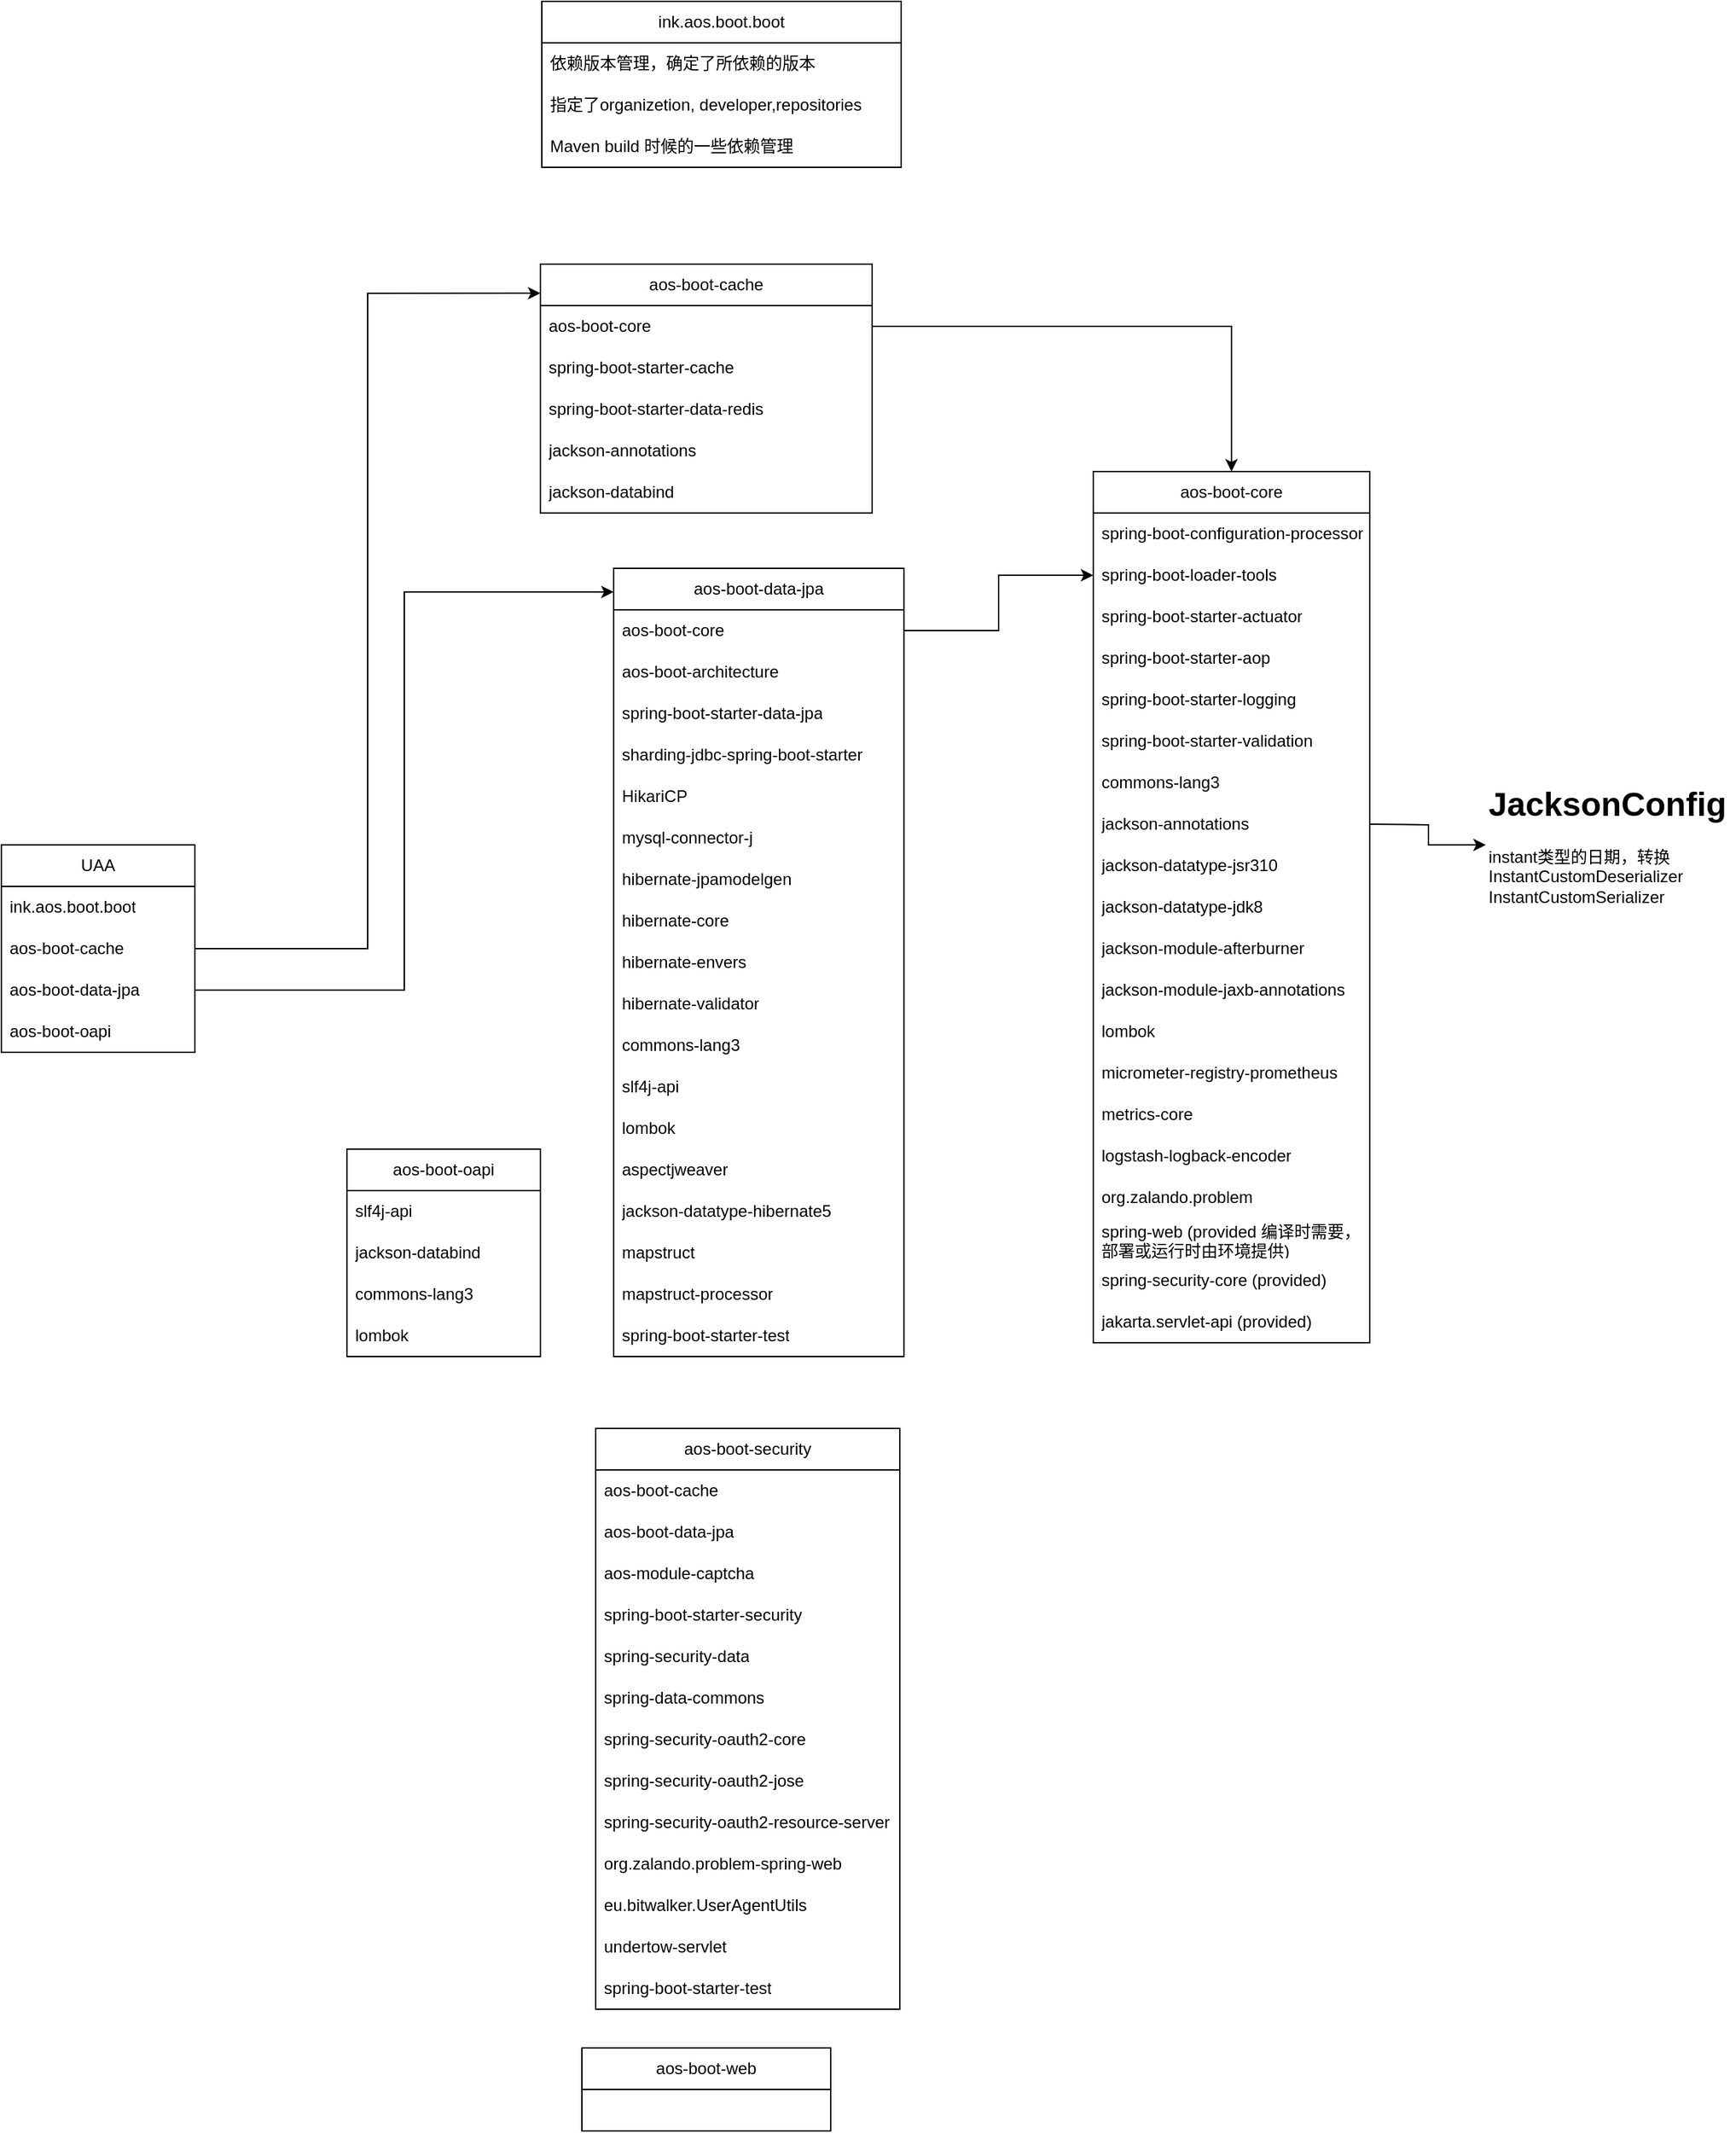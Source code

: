 <mxfile version="24.7.17">
  <diagram name="Page-1" id="LvqBapiOOyRpvTplxz8j">
    <mxGraphModel dx="1674" dy="746" grid="1" gridSize="10" guides="1" tooltips="1" connect="1" arrows="1" fold="1" page="1" pageScale="1" pageWidth="850" pageHeight="1100" math="0" shadow="0">
      <root>
        <mxCell id="0" />
        <mxCell id="1" parent="0" />
        <mxCell id="msZy4VPRfTfWuvWsuMTi-1" value="UAA" style="swimlane;fontStyle=0;childLayout=stackLayout;horizontal=1;startSize=30;horizontalStack=0;resizeParent=1;resizeParentMax=0;resizeLast=0;collapsible=1;marginBottom=0;whiteSpace=wrap;html=1;" vertex="1" parent="1">
          <mxGeometry x="10" y="620" width="140" height="150" as="geometry" />
        </mxCell>
        <mxCell id="msZy4VPRfTfWuvWsuMTi-2" value="ink.aos.boot.boot" style="text;strokeColor=none;fillColor=none;align=left;verticalAlign=middle;spacingLeft=4;spacingRight=4;overflow=hidden;points=[[0,0.5],[1,0.5]];portConstraint=eastwest;rotatable=0;whiteSpace=wrap;html=1;" vertex="1" parent="msZy4VPRfTfWuvWsuMTi-1">
          <mxGeometry y="30" width="140" height="30" as="geometry" />
        </mxCell>
        <mxCell id="msZy4VPRfTfWuvWsuMTi-3" value="aos-boot-cache" style="text;strokeColor=none;fillColor=none;align=left;verticalAlign=middle;spacingLeft=4;spacingRight=4;overflow=hidden;points=[[0,0.5],[1,0.5]];portConstraint=eastwest;rotatable=0;whiteSpace=wrap;html=1;" vertex="1" parent="msZy4VPRfTfWuvWsuMTi-1">
          <mxGeometry y="60" width="140" height="30" as="geometry" />
        </mxCell>
        <mxCell id="msZy4VPRfTfWuvWsuMTi-4" value="aos-boot-data-jpa" style="text;strokeColor=none;fillColor=none;align=left;verticalAlign=middle;spacingLeft=4;spacingRight=4;overflow=hidden;points=[[0,0.5],[1,0.5]];portConstraint=eastwest;rotatable=0;whiteSpace=wrap;html=1;" vertex="1" parent="msZy4VPRfTfWuvWsuMTi-1">
          <mxGeometry y="90" width="140" height="30" as="geometry" />
        </mxCell>
        <mxCell id="msZy4VPRfTfWuvWsuMTi-11" value="aos-boot-oapi" style="text;strokeColor=none;fillColor=none;align=left;verticalAlign=middle;spacingLeft=4;spacingRight=4;overflow=hidden;points=[[0,0.5],[1,0.5]];portConstraint=eastwest;rotatable=0;whiteSpace=wrap;html=1;" vertex="1" parent="msZy4VPRfTfWuvWsuMTi-1">
          <mxGeometry y="120" width="140" height="30" as="geometry" />
        </mxCell>
        <mxCell id="msZy4VPRfTfWuvWsuMTi-7" value="&lt;span style=&quot;text-align: left;&quot;&gt;ink.aos.boot.boot&lt;/span&gt;" style="swimlane;fontStyle=0;childLayout=stackLayout;horizontal=1;startSize=30;horizontalStack=0;resizeParent=1;resizeParentMax=0;resizeLast=0;collapsible=1;marginBottom=0;whiteSpace=wrap;html=1;" vertex="1" parent="1">
          <mxGeometry x="401" y="10" width="260" height="120" as="geometry" />
        </mxCell>
        <mxCell id="msZy4VPRfTfWuvWsuMTi-8" value="依赖版本管理，确定了所依赖的版本" style="text;strokeColor=none;fillColor=none;align=left;verticalAlign=middle;spacingLeft=4;spacingRight=4;overflow=hidden;points=[[0,0.5],[1,0.5]];portConstraint=eastwest;rotatable=0;whiteSpace=wrap;html=1;" vertex="1" parent="msZy4VPRfTfWuvWsuMTi-7">
          <mxGeometry y="30" width="260" height="30" as="geometry" />
        </mxCell>
        <mxCell id="msZy4VPRfTfWuvWsuMTi-9" value="指定了organizetion, developer,repositories" style="text;strokeColor=none;fillColor=none;align=left;verticalAlign=middle;spacingLeft=4;spacingRight=4;overflow=hidden;points=[[0,0.5],[1,0.5]];portConstraint=eastwest;rotatable=0;whiteSpace=wrap;html=1;" vertex="1" parent="msZy4VPRfTfWuvWsuMTi-7">
          <mxGeometry y="60" width="260" height="30" as="geometry" />
        </mxCell>
        <mxCell id="msZy4VPRfTfWuvWsuMTi-10" value="Maven build 时候的一些依赖管理" style="text;strokeColor=none;fillColor=none;align=left;verticalAlign=middle;spacingLeft=4;spacingRight=4;overflow=hidden;points=[[0,0.5],[1,0.5]];portConstraint=eastwest;rotatable=0;whiteSpace=wrap;html=1;" vertex="1" parent="msZy4VPRfTfWuvWsuMTi-7">
          <mxGeometry y="90" width="260" height="30" as="geometry" />
        </mxCell>
        <mxCell id="msZy4VPRfTfWuvWsuMTi-12" value="&lt;span style=&quot;text-align: left;&quot;&gt;aos-boot-cache&lt;/span&gt;" style="swimlane;fontStyle=0;childLayout=stackLayout;horizontal=1;startSize=30;horizontalStack=0;resizeParent=1;resizeParentMax=0;resizeLast=0;collapsible=1;marginBottom=0;whiteSpace=wrap;html=1;" vertex="1" parent="1">
          <mxGeometry x="400" y="200" width="240" height="180" as="geometry" />
        </mxCell>
        <mxCell id="msZy4VPRfTfWuvWsuMTi-13" value="aos-boot-core" style="text;strokeColor=none;fillColor=none;align=left;verticalAlign=middle;spacingLeft=4;spacingRight=4;overflow=hidden;points=[[0,0.5],[1,0.5]];portConstraint=eastwest;rotatable=0;whiteSpace=wrap;html=1;" vertex="1" parent="msZy4VPRfTfWuvWsuMTi-12">
          <mxGeometry y="30" width="240" height="30" as="geometry" />
        </mxCell>
        <mxCell id="msZy4VPRfTfWuvWsuMTi-14" value="spring-boot-starter-cache" style="text;strokeColor=none;fillColor=none;align=left;verticalAlign=middle;spacingLeft=4;spacingRight=4;overflow=hidden;points=[[0,0.5],[1,0.5]];portConstraint=eastwest;rotatable=0;whiteSpace=wrap;html=1;" vertex="1" parent="msZy4VPRfTfWuvWsuMTi-12">
          <mxGeometry y="60" width="240" height="30" as="geometry" />
        </mxCell>
        <mxCell id="msZy4VPRfTfWuvWsuMTi-15" value="spring-boot-starter-data-redis" style="text;strokeColor=none;fillColor=none;align=left;verticalAlign=middle;spacingLeft=4;spacingRight=4;overflow=hidden;points=[[0,0.5],[1,0.5]];portConstraint=eastwest;rotatable=0;whiteSpace=wrap;html=1;" vertex="1" parent="msZy4VPRfTfWuvWsuMTi-12">
          <mxGeometry y="90" width="240" height="30" as="geometry" />
        </mxCell>
        <mxCell id="msZy4VPRfTfWuvWsuMTi-16" value="jackson-annotations" style="text;strokeColor=none;fillColor=none;align=left;verticalAlign=middle;spacingLeft=4;spacingRight=4;overflow=hidden;points=[[0,0.5],[1,0.5]];portConstraint=eastwest;rotatable=0;whiteSpace=wrap;html=1;" vertex="1" parent="msZy4VPRfTfWuvWsuMTi-12">
          <mxGeometry y="120" width="240" height="30" as="geometry" />
        </mxCell>
        <mxCell id="msZy4VPRfTfWuvWsuMTi-17" value="jackson-databind" style="text;strokeColor=none;fillColor=none;align=left;verticalAlign=middle;spacingLeft=4;spacingRight=4;overflow=hidden;points=[[0,0.5],[1,0.5]];portConstraint=eastwest;rotatable=0;whiteSpace=wrap;html=1;" vertex="1" parent="msZy4VPRfTfWuvWsuMTi-12">
          <mxGeometry y="150" width="240" height="30" as="geometry" />
        </mxCell>
        <mxCell id="msZy4VPRfTfWuvWsuMTi-20" value="aos-boot-data-jpa" style="swimlane;fontStyle=0;childLayout=stackLayout;horizontal=1;startSize=30;horizontalStack=0;resizeParent=1;resizeParentMax=0;resizeLast=0;collapsible=1;marginBottom=0;whiteSpace=wrap;html=1;" vertex="1" parent="1">
          <mxGeometry x="453" y="420" width="210" height="570" as="geometry" />
        </mxCell>
        <mxCell id="msZy4VPRfTfWuvWsuMTi-21" value="aos-boot-core" style="text;strokeColor=none;fillColor=none;align=left;verticalAlign=middle;spacingLeft=4;spacingRight=4;overflow=hidden;points=[[0,0.5],[1,0.5]];portConstraint=eastwest;rotatable=0;whiteSpace=wrap;html=1;" vertex="1" parent="msZy4VPRfTfWuvWsuMTi-20">
          <mxGeometry y="30" width="210" height="30" as="geometry" />
        </mxCell>
        <mxCell id="msZy4VPRfTfWuvWsuMTi-22" value="aos-boot-architecture" style="text;strokeColor=none;fillColor=none;align=left;verticalAlign=middle;spacingLeft=4;spacingRight=4;overflow=hidden;points=[[0,0.5],[1,0.5]];portConstraint=eastwest;rotatable=0;whiteSpace=wrap;html=1;" vertex="1" parent="msZy4VPRfTfWuvWsuMTi-20">
          <mxGeometry y="60" width="210" height="30" as="geometry" />
        </mxCell>
        <mxCell id="msZy4VPRfTfWuvWsuMTi-23" value="spring-boot-starter-data-jpa" style="text;strokeColor=none;fillColor=none;align=left;verticalAlign=middle;spacingLeft=4;spacingRight=4;overflow=hidden;points=[[0,0.5],[1,0.5]];portConstraint=eastwest;rotatable=0;whiteSpace=wrap;html=1;" vertex="1" parent="msZy4VPRfTfWuvWsuMTi-20">
          <mxGeometry y="90" width="210" height="30" as="geometry" />
        </mxCell>
        <mxCell id="msZy4VPRfTfWuvWsuMTi-24" value="sharding-jdbc-spring-boot-starter" style="text;strokeColor=none;fillColor=none;align=left;verticalAlign=middle;spacingLeft=4;spacingRight=4;overflow=hidden;points=[[0,0.5],[1,0.5]];portConstraint=eastwest;rotatable=0;whiteSpace=wrap;html=1;" vertex="1" parent="msZy4VPRfTfWuvWsuMTi-20">
          <mxGeometry y="120" width="210" height="30" as="geometry" />
        </mxCell>
        <mxCell id="msZy4VPRfTfWuvWsuMTi-25" value="HikariCP" style="text;strokeColor=none;fillColor=none;align=left;verticalAlign=middle;spacingLeft=4;spacingRight=4;overflow=hidden;points=[[0,0.5],[1,0.5]];portConstraint=eastwest;rotatable=0;whiteSpace=wrap;html=1;" vertex="1" parent="msZy4VPRfTfWuvWsuMTi-20">
          <mxGeometry y="150" width="210" height="30" as="geometry" />
        </mxCell>
        <mxCell id="msZy4VPRfTfWuvWsuMTi-26" value="mysql-connector-j" style="text;strokeColor=none;fillColor=none;align=left;verticalAlign=middle;spacingLeft=4;spacingRight=4;overflow=hidden;points=[[0,0.5],[1,0.5]];portConstraint=eastwest;rotatable=0;whiteSpace=wrap;html=1;" vertex="1" parent="msZy4VPRfTfWuvWsuMTi-20">
          <mxGeometry y="180" width="210" height="30" as="geometry" />
        </mxCell>
        <mxCell id="msZy4VPRfTfWuvWsuMTi-27" value="hibernate-jpamodelgen" style="text;strokeColor=none;fillColor=none;align=left;verticalAlign=middle;spacingLeft=4;spacingRight=4;overflow=hidden;points=[[0,0.5],[1,0.5]];portConstraint=eastwest;rotatable=0;whiteSpace=wrap;html=1;" vertex="1" parent="msZy4VPRfTfWuvWsuMTi-20">
          <mxGeometry y="210" width="210" height="30" as="geometry" />
        </mxCell>
        <mxCell id="msZy4VPRfTfWuvWsuMTi-28" value="hibernate-core" style="text;strokeColor=none;fillColor=none;align=left;verticalAlign=middle;spacingLeft=4;spacingRight=4;overflow=hidden;points=[[0,0.5],[1,0.5]];portConstraint=eastwest;rotatable=0;whiteSpace=wrap;html=1;" vertex="1" parent="msZy4VPRfTfWuvWsuMTi-20">
          <mxGeometry y="240" width="210" height="30" as="geometry" />
        </mxCell>
        <mxCell id="msZy4VPRfTfWuvWsuMTi-29" value="hibernate-envers" style="text;strokeColor=none;fillColor=none;align=left;verticalAlign=middle;spacingLeft=4;spacingRight=4;overflow=hidden;points=[[0,0.5],[1,0.5]];portConstraint=eastwest;rotatable=0;whiteSpace=wrap;html=1;" vertex="1" parent="msZy4VPRfTfWuvWsuMTi-20">
          <mxGeometry y="270" width="210" height="30" as="geometry" />
        </mxCell>
        <mxCell id="msZy4VPRfTfWuvWsuMTi-30" value="hibernate-validator" style="text;strokeColor=none;fillColor=none;align=left;verticalAlign=middle;spacingLeft=4;spacingRight=4;overflow=hidden;points=[[0,0.5],[1,0.5]];portConstraint=eastwest;rotatable=0;whiteSpace=wrap;html=1;" vertex="1" parent="msZy4VPRfTfWuvWsuMTi-20">
          <mxGeometry y="300" width="210" height="30" as="geometry" />
        </mxCell>
        <mxCell id="msZy4VPRfTfWuvWsuMTi-31" value="commons-lang3" style="text;strokeColor=none;fillColor=none;align=left;verticalAlign=middle;spacingLeft=4;spacingRight=4;overflow=hidden;points=[[0,0.5],[1,0.5]];portConstraint=eastwest;rotatable=0;whiteSpace=wrap;html=1;" vertex="1" parent="msZy4VPRfTfWuvWsuMTi-20">
          <mxGeometry y="330" width="210" height="30" as="geometry" />
        </mxCell>
        <mxCell id="msZy4VPRfTfWuvWsuMTi-32" value="slf4j-api" style="text;strokeColor=none;fillColor=none;align=left;verticalAlign=middle;spacingLeft=4;spacingRight=4;overflow=hidden;points=[[0,0.5],[1,0.5]];portConstraint=eastwest;rotatable=0;whiteSpace=wrap;html=1;" vertex="1" parent="msZy4VPRfTfWuvWsuMTi-20">
          <mxGeometry y="360" width="210" height="30" as="geometry" />
        </mxCell>
        <mxCell id="msZy4VPRfTfWuvWsuMTi-33" value="lombok" style="text;strokeColor=none;fillColor=none;align=left;verticalAlign=middle;spacingLeft=4;spacingRight=4;overflow=hidden;points=[[0,0.5],[1,0.5]];portConstraint=eastwest;rotatable=0;whiteSpace=wrap;html=1;" vertex="1" parent="msZy4VPRfTfWuvWsuMTi-20">
          <mxGeometry y="390" width="210" height="30" as="geometry" />
        </mxCell>
        <mxCell id="msZy4VPRfTfWuvWsuMTi-34" value="aspectjweaver" style="text;strokeColor=none;fillColor=none;align=left;verticalAlign=middle;spacingLeft=4;spacingRight=4;overflow=hidden;points=[[0,0.5],[1,0.5]];portConstraint=eastwest;rotatable=0;whiteSpace=wrap;html=1;" vertex="1" parent="msZy4VPRfTfWuvWsuMTi-20">
          <mxGeometry y="420" width="210" height="30" as="geometry" />
        </mxCell>
        <mxCell id="msZy4VPRfTfWuvWsuMTi-35" value="jackson-datatype-hibernate5" style="text;strokeColor=none;fillColor=none;align=left;verticalAlign=middle;spacingLeft=4;spacingRight=4;overflow=hidden;points=[[0,0.5],[1,0.5]];portConstraint=eastwest;rotatable=0;whiteSpace=wrap;html=1;" vertex="1" parent="msZy4VPRfTfWuvWsuMTi-20">
          <mxGeometry y="450" width="210" height="30" as="geometry" />
        </mxCell>
        <mxCell id="msZy4VPRfTfWuvWsuMTi-36" value="mapstruct" style="text;strokeColor=none;fillColor=none;align=left;verticalAlign=middle;spacingLeft=4;spacingRight=4;overflow=hidden;points=[[0,0.5],[1,0.5]];portConstraint=eastwest;rotatable=0;whiteSpace=wrap;html=1;" vertex="1" parent="msZy4VPRfTfWuvWsuMTi-20">
          <mxGeometry y="480" width="210" height="30" as="geometry" />
        </mxCell>
        <mxCell id="msZy4VPRfTfWuvWsuMTi-37" value="mapstruct-processor" style="text;strokeColor=none;fillColor=none;align=left;verticalAlign=middle;spacingLeft=4;spacingRight=4;overflow=hidden;points=[[0,0.5],[1,0.5]];portConstraint=eastwest;rotatable=0;whiteSpace=wrap;html=1;" vertex="1" parent="msZy4VPRfTfWuvWsuMTi-20">
          <mxGeometry y="510" width="210" height="30" as="geometry" />
        </mxCell>
        <mxCell id="msZy4VPRfTfWuvWsuMTi-38" value="spring-boot-starter-test" style="text;strokeColor=none;fillColor=none;align=left;verticalAlign=middle;spacingLeft=4;spacingRight=4;overflow=hidden;points=[[0,0.5],[1,0.5]];portConstraint=eastwest;rotatable=0;whiteSpace=wrap;html=1;" vertex="1" parent="msZy4VPRfTfWuvWsuMTi-20">
          <mxGeometry y="540" width="210" height="30" as="geometry" />
        </mxCell>
        <mxCell id="msZy4VPRfTfWuvWsuMTi-39" style="edgeStyle=orthogonalEdgeStyle;rounded=0;orthogonalLoop=1;jettySize=auto;html=1;entryX=0;entryY=0.03;entryDx=0;entryDy=0;entryPerimeter=0;" edge="1" parent="1" source="msZy4VPRfTfWuvWsuMTi-4" target="msZy4VPRfTfWuvWsuMTi-20">
          <mxGeometry relative="1" as="geometry" />
        </mxCell>
        <mxCell id="msZy4VPRfTfWuvWsuMTi-40" value="aos-boot-core" style="swimlane;fontStyle=0;childLayout=stackLayout;horizontal=1;startSize=30;horizontalStack=0;resizeParent=1;resizeParentMax=0;resizeLast=0;collapsible=1;marginBottom=0;whiteSpace=wrap;html=1;" vertex="1" parent="1">
          <mxGeometry x="800" y="350" width="200" height="630" as="geometry" />
        </mxCell>
        <mxCell id="msZy4VPRfTfWuvWsuMTi-41" value="spring-boot-configuration-processor" style="text;strokeColor=none;fillColor=none;align=left;verticalAlign=middle;spacingLeft=4;spacingRight=4;overflow=hidden;points=[[0,0.5],[1,0.5]];portConstraint=eastwest;rotatable=0;whiteSpace=wrap;html=1;" vertex="1" parent="msZy4VPRfTfWuvWsuMTi-40">
          <mxGeometry y="30" width="200" height="30" as="geometry" />
        </mxCell>
        <mxCell id="msZy4VPRfTfWuvWsuMTi-42" value="spring-boot-loader-tools" style="text;strokeColor=none;fillColor=none;align=left;verticalAlign=middle;spacingLeft=4;spacingRight=4;overflow=hidden;points=[[0,0.5],[1,0.5]];portConstraint=eastwest;rotatable=0;whiteSpace=wrap;html=1;" vertex="1" parent="msZy4VPRfTfWuvWsuMTi-40">
          <mxGeometry y="60" width="200" height="30" as="geometry" />
        </mxCell>
        <mxCell id="msZy4VPRfTfWuvWsuMTi-43" value="spring-boot-starter-actuator" style="text;strokeColor=none;fillColor=none;align=left;verticalAlign=middle;spacingLeft=4;spacingRight=4;overflow=hidden;points=[[0,0.5],[1,0.5]];portConstraint=eastwest;rotatable=0;whiteSpace=wrap;html=1;" vertex="1" parent="msZy4VPRfTfWuvWsuMTi-40">
          <mxGeometry y="90" width="200" height="30" as="geometry" />
        </mxCell>
        <mxCell id="msZy4VPRfTfWuvWsuMTi-46" value="spring-boot-starter-aop" style="text;strokeColor=none;fillColor=none;align=left;verticalAlign=middle;spacingLeft=4;spacingRight=4;overflow=hidden;points=[[0,0.5],[1,0.5]];portConstraint=eastwest;rotatable=0;whiteSpace=wrap;html=1;" vertex="1" parent="msZy4VPRfTfWuvWsuMTi-40">
          <mxGeometry y="120" width="200" height="30" as="geometry" />
        </mxCell>
        <mxCell id="msZy4VPRfTfWuvWsuMTi-47" value="spring-boot-starter-logging" style="text;strokeColor=none;fillColor=none;align=left;verticalAlign=middle;spacingLeft=4;spacingRight=4;overflow=hidden;points=[[0,0.5],[1,0.5]];portConstraint=eastwest;rotatable=0;whiteSpace=wrap;html=1;" vertex="1" parent="msZy4VPRfTfWuvWsuMTi-40">
          <mxGeometry y="150" width="200" height="30" as="geometry" />
        </mxCell>
        <mxCell id="msZy4VPRfTfWuvWsuMTi-48" value="spring-boot-starter-validation" style="text;strokeColor=none;fillColor=none;align=left;verticalAlign=middle;spacingLeft=4;spacingRight=4;overflow=hidden;points=[[0,0.5],[1,0.5]];portConstraint=eastwest;rotatable=0;whiteSpace=wrap;html=1;" vertex="1" parent="msZy4VPRfTfWuvWsuMTi-40">
          <mxGeometry y="180" width="200" height="30" as="geometry" />
        </mxCell>
        <mxCell id="msZy4VPRfTfWuvWsuMTi-49" value="commons-lang3" style="text;strokeColor=none;fillColor=none;align=left;verticalAlign=middle;spacingLeft=4;spacingRight=4;overflow=hidden;points=[[0,0.5],[1,0.5]];portConstraint=eastwest;rotatable=0;whiteSpace=wrap;html=1;" vertex="1" parent="msZy4VPRfTfWuvWsuMTi-40">
          <mxGeometry y="210" width="200" height="30" as="geometry" />
        </mxCell>
        <mxCell id="msZy4VPRfTfWuvWsuMTi-50" value="jackson-annotations" style="text;strokeColor=none;fillColor=none;align=left;verticalAlign=middle;spacingLeft=4;spacingRight=4;overflow=hidden;points=[[0,0.5],[1,0.5]];portConstraint=eastwest;rotatable=0;whiteSpace=wrap;html=1;" vertex="1" parent="msZy4VPRfTfWuvWsuMTi-40">
          <mxGeometry y="240" width="200" height="30" as="geometry" />
        </mxCell>
        <mxCell id="msZy4VPRfTfWuvWsuMTi-51" value="jackson-datatype-jsr310" style="text;strokeColor=none;fillColor=none;align=left;verticalAlign=middle;spacingLeft=4;spacingRight=4;overflow=hidden;points=[[0,0.5],[1,0.5]];portConstraint=eastwest;rotatable=0;whiteSpace=wrap;html=1;" vertex="1" parent="msZy4VPRfTfWuvWsuMTi-40">
          <mxGeometry y="270" width="200" height="30" as="geometry" />
        </mxCell>
        <mxCell id="msZy4VPRfTfWuvWsuMTi-52" value="jackson-datatype-jdk8" style="text;strokeColor=none;fillColor=none;align=left;verticalAlign=middle;spacingLeft=4;spacingRight=4;overflow=hidden;points=[[0,0.5],[1,0.5]];portConstraint=eastwest;rotatable=0;whiteSpace=wrap;html=1;" vertex="1" parent="msZy4VPRfTfWuvWsuMTi-40">
          <mxGeometry y="300" width="200" height="30" as="geometry" />
        </mxCell>
        <mxCell id="msZy4VPRfTfWuvWsuMTi-54" value="jackson-module-afterburner" style="text;strokeColor=none;fillColor=none;align=left;verticalAlign=middle;spacingLeft=4;spacingRight=4;overflow=hidden;points=[[0,0.5],[1,0.5]];portConstraint=eastwest;rotatable=0;whiteSpace=wrap;html=1;" vertex="1" parent="msZy4VPRfTfWuvWsuMTi-40">
          <mxGeometry y="330" width="200" height="30" as="geometry" />
        </mxCell>
        <mxCell id="msZy4VPRfTfWuvWsuMTi-53" value="jackson-module-jaxb-annotations" style="text;strokeColor=none;fillColor=none;align=left;verticalAlign=middle;spacingLeft=4;spacingRight=4;overflow=hidden;points=[[0,0.5],[1,0.5]];portConstraint=eastwest;rotatable=0;whiteSpace=wrap;html=1;" vertex="1" parent="msZy4VPRfTfWuvWsuMTi-40">
          <mxGeometry y="360" width="200" height="30" as="geometry" />
        </mxCell>
        <mxCell id="msZy4VPRfTfWuvWsuMTi-55" value="lombok" style="text;strokeColor=none;fillColor=none;align=left;verticalAlign=middle;spacingLeft=4;spacingRight=4;overflow=hidden;points=[[0,0.5],[1,0.5]];portConstraint=eastwest;rotatable=0;whiteSpace=wrap;html=1;" vertex="1" parent="msZy4VPRfTfWuvWsuMTi-40">
          <mxGeometry y="390" width="200" height="30" as="geometry" />
        </mxCell>
        <mxCell id="msZy4VPRfTfWuvWsuMTi-56" value="micrometer-registry-prometheus" style="text;strokeColor=none;fillColor=none;align=left;verticalAlign=middle;spacingLeft=4;spacingRight=4;overflow=hidden;points=[[0,0.5],[1,0.5]];portConstraint=eastwest;rotatable=0;whiteSpace=wrap;html=1;" vertex="1" parent="msZy4VPRfTfWuvWsuMTi-40">
          <mxGeometry y="420" width="200" height="30" as="geometry" />
        </mxCell>
        <mxCell id="msZy4VPRfTfWuvWsuMTi-57" value="metrics-core" style="text;strokeColor=none;fillColor=none;align=left;verticalAlign=middle;spacingLeft=4;spacingRight=4;overflow=hidden;points=[[0,0.5],[1,0.5]];portConstraint=eastwest;rotatable=0;whiteSpace=wrap;html=1;" vertex="1" parent="msZy4VPRfTfWuvWsuMTi-40">
          <mxGeometry y="450" width="200" height="30" as="geometry" />
        </mxCell>
        <mxCell id="msZy4VPRfTfWuvWsuMTi-58" value="logstash-logback-encoder" style="text;strokeColor=none;fillColor=none;align=left;verticalAlign=middle;spacingLeft=4;spacingRight=4;overflow=hidden;points=[[0,0.5],[1,0.5]];portConstraint=eastwest;rotatable=0;whiteSpace=wrap;html=1;" vertex="1" parent="msZy4VPRfTfWuvWsuMTi-40">
          <mxGeometry y="480" width="200" height="30" as="geometry" />
        </mxCell>
        <mxCell id="msZy4VPRfTfWuvWsuMTi-59" value="org.zalando.problem" style="text;strokeColor=none;fillColor=none;align=left;verticalAlign=middle;spacingLeft=4;spacingRight=4;overflow=hidden;points=[[0,0.5],[1,0.5]];portConstraint=eastwest;rotatable=0;whiteSpace=wrap;html=1;" vertex="1" parent="msZy4VPRfTfWuvWsuMTi-40">
          <mxGeometry y="510" width="200" height="30" as="geometry" />
        </mxCell>
        <mxCell id="msZy4VPRfTfWuvWsuMTi-60" value="spring-web (provided 编译时需要，部署或运行时由环境提供)" style="text;strokeColor=none;fillColor=none;align=left;verticalAlign=middle;spacingLeft=4;spacingRight=4;overflow=hidden;points=[[0,0.5],[1,0.5]];portConstraint=eastwest;rotatable=0;whiteSpace=wrap;html=1;" vertex="1" parent="msZy4VPRfTfWuvWsuMTi-40">
          <mxGeometry y="540" width="200" height="30" as="geometry" />
        </mxCell>
        <mxCell id="msZy4VPRfTfWuvWsuMTi-61" value="spring-security-core (provided)" style="text;strokeColor=none;fillColor=none;align=left;verticalAlign=middle;spacingLeft=4;spacingRight=4;overflow=hidden;points=[[0,0.5],[1,0.5]];portConstraint=eastwest;rotatable=0;whiteSpace=wrap;html=1;" vertex="1" parent="msZy4VPRfTfWuvWsuMTi-40">
          <mxGeometry y="570" width="200" height="30" as="geometry" />
        </mxCell>
        <mxCell id="msZy4VPRfTfWuvWsuMTi-62" value="jakarta.servlet-api (provided)" style="text;strokeColor=none;fillColor=none;align=left;verticalAlign=middle;spacingLeft=4;spacingRight=4;overflow=hidden;points=[[0,0.5],[1,0.5]];portConstraint=eastwest;rotatable=0;whiteSpace=wrap;html=1;" vertex="1" parent="msZy4VPRfTfWuvWsuMTi-40">
          <mxGeometry y="600" width="200" height="30" as="geometry" />
        </mxCell>
        <mxCell id="msZy4VPRfTfWuvWsuMTi-44" style="edgeStyle=orthogonalEdgeStyle;rounded=0;orthogonalLoop=1;jettySize=auto;html=1;entryX=0.5;entryY=0;entryDx=0;entryDy=0;" edge="1" parent="1" source="msZy4VPRfTfWuvWsuMTi-13" target="msZy4VPRfTfWuvWsuMTi-40">
          <mxGeometry relative="1" as="geometry" />
        </mxCell>
        <mxCell id="msZy4VPRfTfWuvWsuMTi-45" style="edgeStyle=orthogonalEdgeStyle;rounded=0;orthogonalLoop=1;jettySize=auto;html=1;entryX=0;entryY=0.5;entryDx=0;entryDy=0;" edge="1" parent="1" source="msZy4VPRfTfWuvWsuMTi-21" target="msZy4VPRfTfWuvWsuMTi-42">
          <mxGeometry relative="1" as="geometry" />
        </mxCell>
        <mxCell id="msZy4VPRfTfWuvWsuMTi-63" value="&lt;h1 style=&quot;margin-top: 0px;&quot;&gt;JacksonConfig&lt;/h1&gt;&lt;p&gt;instant类型的日期，转换&lt;br&gt;InstantCustomDeserializer&lt;br&gt;InstantCustomSerializer&lt;/p&gt;" style="text;html=1;whiteSpace=wrap;overflow=hidden;rounded=0;" vertex="1" parent="1">
          <mxGeometry x="1084" y="570" width="180" height="100" as="geometry" />
        </mxCell>
        <mxCell id="msZy4VPRfTfWuvWsuMTi-65" style="edgeStyle=orthogonalEdgeStyle;rounded=0;orthogonalLoop=1;jettySize=auto;html=1;entryX=0;entryY=0.5;entryDx=0;entryDy=0;" edge="1" parent="1" target="msZy4VPRfTfWuvWsuMTi-63">
          <mxGeometry relative="1" as="geometry">
            <mxPoint x="1000" y="605" as="sourcePoint" />
            <mxPoint x="1083.96" y="604" as="targetPoint" />
          </mxGeometry>
        </mxCell>
        <mxCell id="msZy4VPRfTfWuvWsuMTi-66" value="aos-boot-oapi" style="swimlane;fontStyle=0;childLayout=stackLayout;horizontal=1;startSize=30;horizontalStack=0;resizeParent=1;resizeParentMax=0;resizeLast=0;collapsible=1;marginBottom=0;whiteSpace=wrap;html=1;" vertex="1" parent="1">
          <mxGeometry x="260" y="840" width="140" height="150" as="geometry" />
        </mxCell>
        <mxCell id="msZy4VPRfTfWuvWsuMTi-67" value="slf4j-api" style="text;strokeColor=none;fillColor=none;align=left;verticalAlign=middle;spacingLeft=4;spacingRight=4;overflow=hidden;points=[[0,0.5],[1,0.5]];portConstraint=eastwest;rotatable=0;whiteSpace=wrap;html=1;" vertex="1" parent="msZy4VPRfTfWuvWsuMTi-66">
          <mxGeometry y="30" width="140" height="30" as="geometry" />
        </mxCell>
        <mxCell id="msZy4VPRfTfWuvWsuMTi-68" value="jackson-databind" style="text;strokeColor=none;fillColor=none;align=left;verticalAlign=middle;spacingLeft=4;spacingRight=4;overflow=hidden;points=[[0,0.5],[1,0.5]];portConstraint=eastwest;rotatable=0;whiteSpace=wrap;html=1;" vertex="1" parent="msZy4VPRfTfWuvWsuMTi-66">
          <mxGeometry y="60" width="140" height="30" as="geometry" />
        </mxCell>
        <mxCell id="msZy4VPRfTfWuvWsuMTi-69" value="commons-lang3" style="text;strokeColor=none;fillColor=none;align=left;verticalAlign=middle;spacingLeft=4;spacingRight=4;overflow=hidden;points=[[0,0.5],[1,0.5]];portConstraint=eastwest;rotatable=0;whiteSpace=wrap;html=1;" vertex="1" parent="msZy4VPRfTfWuvWsuMTi-66">
          <mxGeometry y="90" width="140" height="30" as="geometry" />
        </mxCell>
        <mxCell id="msZy4VPRfTfWuvWsuMTi-70" value="lombok" style="text;strokeColor=none;fillColor=none;align=left;verticalAlign=middle;spacingLeft=4;spacingRight=4;overflow=hidden;points=[[0,0.5],[1,0.5]];portConstraint=eastwest;rotatable=0;whiteSpace=wrap;html=1;" vertex="1" parent="msZy4VPRfTfWuvWsuMTi-66">
          <mxGeometry y="120" width="140" height="30" as="geometry" />
        </mxCell>
        <mxCell id="msZy4VPRfTfWuvWsuMTi-71" value="&lt;span style=&quot;text-align: left;&quot;&gt;aos-boot-web&lt;/span&gt;" style="swimlane;fontStyle=0;childLayout=stackLayout;horizontal=1;startSize=30;horizontalStack=0;resizeParent=1;resizeParentMax=0;resizeLast=0;collapsible=1;marginBottom=0;whiteSpace=wrap;html=1;" vertex="1" parent="1">
          <mxGeometry x="430" y="1490" width="180" height="60" as="geometry" />
        </mxCell>
        <mxCell id="msZy4VPRfTfWuvWsuMTi-78" style="edgeStyle=orthogonalEdgeStyle;rounded=0;orthogonalLoop=1;jettySize=auto;html=1;entryX=0;entryY=0.117;entryDx=0;entryDy=0;entryPerimeter=0;" edge="1" parent="1" source="msZy4VPRfTfWuvWsuMTi-3" target="msZy4VPRfTfWuvWsuMTi-12">
          <mxGeometry relative="1" as="geometry" />
        </mxCell>
        <mxCell id="msZy4VPRfTfWuvWsuMTi-80" value="&lt;span style=&quot;text-align: left;&quot;&gt;aos-boot-security&lt;/span&gt;" style="swimlane;fontStyle=0;childLayout=stackLayout;horizontal=1;startSize=30;horizontalStack=0;resizeParent=1;resizeParentMax=0;resizeLast=0;collapsible=1;marginBottom=0;whiteSpace=wrap;html=1;" vertex="1" parent="1">
          <mxGeometry x="440" y="1042" width="220" height="420" as="geometry" />
        </mxCell>
        <mxCell id="msZy4VPRfTfWuvWsuMTi-81" value="aos-boot-cache" style="text;strokeColor=none;fillColor=none;align=left;verticalAlign=middle;spacingLeft=4;spacingRight=4;overflow=hidden;points=[[0,0.5],[1,0.5]];portConstraint=eastwest;rotatable=0;whiteSpace=wrap;html=1;" vertex="1" parent="msZy4VPRfTfWuvWsuMTi-80">
          <mxGeometry y="30" width="220" height="30" as="geometry" />
        </mxCell>
        <mxCell id="msZy4VPRfTfWuvWsuMTi-82" value="aos-boot-data-jpa" style="text;strokeColor=none;fillColor=none;align=left;verticalAlign=middle;spacingLeft=4;spacingRight=4;overflow=hidden;points=[[0,0.5],[1,0.5]];portConstraint=eastwest;rotatable=0;whiteSpace=wrap;html=1;" vertex="1" parent="msZy4VPRfTfWuvWsuMTi-80">
          <mxGeometry y="60" width="220" height="30" as="geometry" />
        </mxCell>
        <mxCell id="msZy4VPRfTfWuvWsuMTi-96" value="aos-module-captcha" style="text;strokeColor=none;fillColor=none;align=left;verticalAlign=middle;spacingLeft=4;spacingRight=4;overflow=hidden;points=[[0,0.5],[1,0.5]];portConstraint=eastwest;rotatable=0;whiteSpace=wrap;html=1;" vertex="1" parent="msZy4VPRfTfWuvWsuMTi-80">
          <mxGeometry y="90" width="220" height="30" as="geometry" />
        </mxCell>
        <mxCell id="msZy4VPRfTfWuvWsuMTi-83" value="spring-boot-starter-security" style="text;strokeColor=none;fillColor=none;align=left;verticalAlign=middle;spacingLeft=4;spacingRight=4;overflow=hidden;points=[[0,0.5],[1,0.5]];portConstraint=eastwest;rotatable=0;whiteSpace=wrap;html=1;" vertex="1" parent="msZy4VPRfTfWuvWsuMTi-80">
          <mxGeometry y="120" width="220" height="30" as="geometry" />
        </mxCell>
        <mxCell id="msZy4VPRfTfWuvWsuMTi-88" value="spring-security-data" style="text;strokeColor=none;fillColor=none;align=left;verticalAlign=middle;spacingLeft=4;spacingRight=4;overflow=hidden;points=[[0,0.5],[1,0.5]];portConstraint=eastwest;rotatable=0;whiteSpace=wrap;html=1;" vertex="1" parent="msZy4VPRfTfWuvWsuMTi-80">
          <mxGeometry y="150" width="220" height="30" as="geometry" />
        </mxCell>
        <mxCell id="msZy4VPRfTfWuvWsuMTi-89" value="spring-data-commons" style="text;strokeColor=none;fillColor=none;align=left;verticalAlign=middle;spacingLeft=4;spacingRight=4;overflow=hidden;points=[[0,0.5],[1,0.5]];portConstraint=eastwest;rotatable=0;whiteSpace=wrap;html=1;" vertex="1" parent="msZy4VPRfTfWuvWsuMTi-80">
          <mxGeometry y="180" width="220" height="30" as="geometry" />
        </mxCell>
        <mxCell id="msZy4VPRfTfWuvWsuMTi-90" value="spring-security-oauth2-core" style="text;strokeColor=none;fillColor=none;align=left;verticalAlign=middle;spacingLeft=4;spacingRight=4;overflow=hidden;points=[[0,0.5],[1,0.5]];portConstraint=eastwest;rotatable=0;whiteSpace=wrap;html=1;" vertex="1" parent="msZy4VPRfTfWuvWsuMTi-80">
          <mxGeometry y="210" width="220" height="30" as="geometry" />
        </mxCell>
        <mxCell id="msZy4VPRfTfWuvWsuMTi-91" value="spring-security-oauth2-jose" style="text;strokeColor=none;fillColor=none;align=left;verticalAlign=middle;spacingLeft=4;spacingRight=4;overflow=hidden;points=[[0,0.5],[1,0.5]];portConstraint=eastwest;rotatable=0;whiteSpace=wrap;html=1;" vertex="1" parent="msZy4VPRfTfWuvWsuMTi-80">
          <mxGeometry y="240" width="220" height="30" as="geometry" />
        </mxCell>
        <mxCell id="msZy4VPRfTfWuvWsuMTi-92" value="spring-security-oauth2-resource-server" style="text;strokeColor=none;fillColor=none;align=left;verticalAlign=middle;spacingLeft=4;spacingRight=4;overflow=hidden;points=[[0,0.5],[1,0.5]];portConstraint=eastwest;rotatable=0;whiteSpace=wrap;html=1;" vertex="1" parent="msZy4VPRfTfWuvWsuMTi-80">
          <mxGeometry y="270" width="220" height="30" as="geometry" />
        </mxCell>
        <mxCell id="msZy4VPRfTfWuvWsuMTi-93" value="org.zalando.problem-spring-web" style="text;strokeColor=none;fillColor=none;align=left;verticalAlign=middle;spacingLeft=4;spacingRight=4;overflow=hidden;points=[[0,0.5],[1,0.5]];portConstraint=eastwest;rotatable=0;whiteSpace=wrap;html=1;" vertex="1" parent="msZy4VPRfTfWuvWsuMTi-80">
          <mxGeometry y="300" width="220" height="30" as="geometry" />
        </mxCell>
        <mxCell id="msZy4VPRfTfWuvWsuMTi-94" value="eu.bitwalker.UserAgentUtils" style="text;strokeColor=none;fillColor=none;align=left;verticalAlign=middle;spacingLeft=4;spacingRight=4;overflow=hidden;points=[[0,0.5],[1,0.5]];portConstraint=eastwest;rotatable=0;whiteSpace=wrap;html=1;" vertex="1" parent="msZy4VPRfTfWuvWsuMTi-80">
          <mxGeometry y="330" width="220" height="30" as="geometry" />
        </mxCell>
        <mxCell id="msZy4VPRfTfWuvWsuMTi-95" value="undertow-servlet" style="text;strokeColor=none;fillColor=none;align=left;verticalAlign=middle;spacingLeft=4;spacingRight=4;overflow=hidden;points=[[0,0.5],[1,0.5]];portConstraint=eastwest;rotatable=0;whiteSpace=wrap;html=1;" vertex="1" parent="msZy4VPRfTfWuvWsuMTi-80">
          <mxGeometry y="360" width="220" height="30" as="geometry" />
        </mxCell>
        <mxCell id="msZy4VPRfTfWuvWsuMTi-97" value="spring-boot-starter-test" style="text;strokeColor=none;fillColor=none;align=left;verticalAlign=middle;spacingLeft=4;spacingRight=4;overflow=hidden;points=[[0,0.5],[1,0.5]];portConstraint=eastwest;rotatable=0;whiteSpace=wrap;html=1;" vertex="1" parent="msZy4VPRfTfWuvWsuMTi-80">
          <mxGeometry y="390" width="220" height="30" as="geometry" />
        </mxCell>
      </root>
    </mxGraphModel>
  </diagram>
</mxfile>
